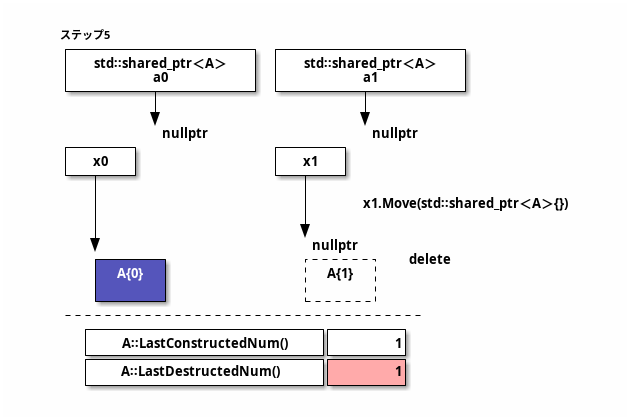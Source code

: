 @startditaa
    ステップ5
    +------------------+ +------------------+
    |std꞉꞉shared_ptr＜A＞| |std꞉꞉shared_ptr＜A＞|
    |        a0        | |        a1        |
    +--------+---------+ +--------+---------+
             |                    |
             v                    v
             nullptr              nullptr 


    +------+             +------+
    |  x0  |             |  x1  |
    +--+---+             +--+---+
       |                    |
       |                    | x1.Move(std꞉꞉shared_ptr＜A＞{})
       |                    |
       |                    V
       V                    nullptr
       +------+             +-=----+  delete
       | A{0} |             | A{1} |
       | cBLU |             | cGRE |
       +------+             +------+

    -=-----------------------------------
      +-----------------------+-------+
      |A꞉꞉LastConstructedNum()|      1|
      +-----------------------+-------+
      |A꞉꞉LastDestructedNum() |cPNK  1|
      +-----------------------+-------+
@endditaa
